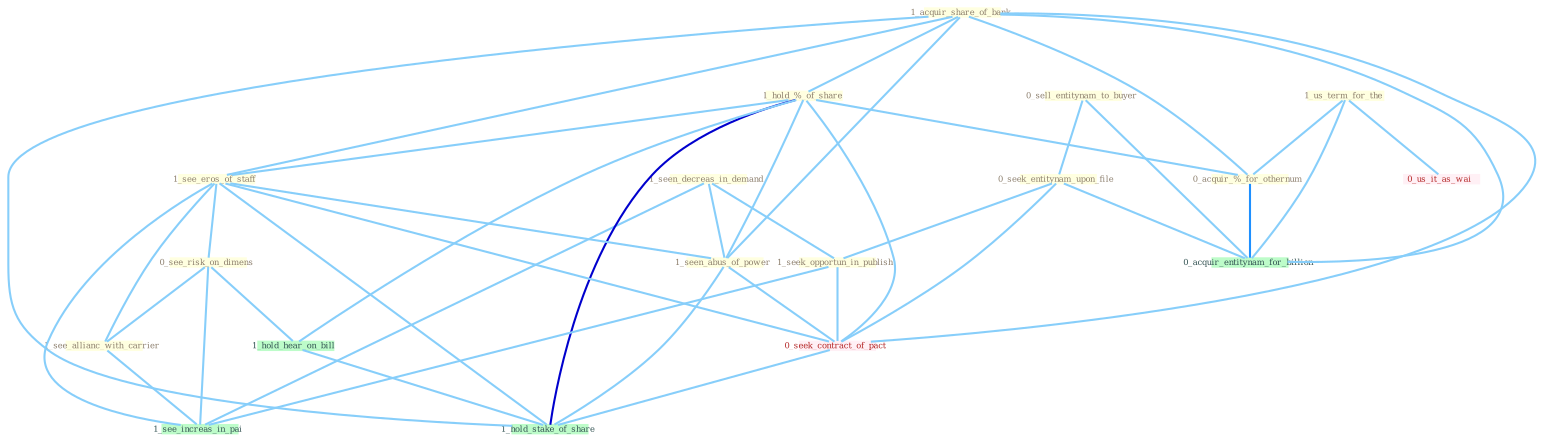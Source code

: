 Graph G{ 
    node
    [shape=polygon,style=filled,width=.5,height=.06,color="#BDFCC9",fixedsize=true,fontsize=4,
    fontcolor="#2f4f4f"];
    {node
    [color="#ffffe0", fontcolor="#8b7d6b"] "1_acquir_share_of_bank " "1_seen_decreas_in_demand " "1_us_term_for_the " "0_sell_entitynam_to_buyer " "1_hold_%_of_share " "1_see_eros_of_staff " "0_seek_entitynam_upon_file " "1_seen_abus_of_power " "0_see_risk_on_dimens " "1_see_allianc_with_carrier " "1_seek_opportun_in_publish " "0_acquir_%_for_othernum "}
{node [color="#fff0f5", fontcolor="#b22222"] "0_seek_contract_of_pact " "0_us_it_as_wai "}
edge [color="#B0E2FF"];

	"1_acquir_share_of_bank " -- "1_hold_%_of_share " [w="1", color="#87cefa" ];
	"1_acquir_share_of_bank " -- "1_see_eros_of_staff " [w="1", color="#87cefa" ];
	"1_acquir_share_of_bank " -- "1_seen_abus_of_power " [w="1", color="#87cefa" ];
	"1_acquir_share_of_bank " -- "0_acquir_%_for_othernum " [w="1", color="#87cefa" ];
	"1_acquir_share_of_bank " -- "0_seek_contract_of_pact " [w="1", color="#87cefa" ];
	"1_acquir_share_of_bank " -- "0_acquir_entitynam_for_billion " [w="1", color="#87cefa" ];
	"1_acquir_share_of_bank " -- "1_hold_stake_of_share " [w="1", color="#87cefa" ];
	"1_seen_decreas_in_demand " -- "1_seen_abus_of_power " [w="1", color="#87cefa" ];
	"1_seen_decreas_in_demand " -- "1_seek_opportun_in_publish " [w="1", color="#87cefa" ];
	"1_seen_decreas_in_demand " -- "1_see_increas_in_pai " [w="1", color="#87cefa" ];
	"1_us_term_for_the " -- "0_acquir_%_for_othernum " [w="1", color="#87cefa" ];
	"1_us_term_for_the " -- "0_us_it_as_wai " [w="1", color="#87cefa" ];
	"1_us_term_for_the " -- "0_acquir_entitynam_for_billion " [w="1", color="#87cefa" ];
	"0_sell_entitynam_to_buyer " -- "0_seek_entitynam_upon_file " [w="1", color="#87cefa" ];
	"0_sell_entitynam_to_buyer " -- "0_acquir_entitynam_for_billion " [w="1", color="#87cefa" ];
	"1_hold_%_of_share " -- "1_see_eros_of_staff " [w="1", color="#87cefa" ];
	"1_hold_%_of_share " -- "1_seen_abus_of_power " [w="1", color="#87cefa" ];
	"1_hold_%_of_share " -- "0_acquir_%_for_othernum " [w="1", color="#87cefa" ];
	"1_hold_%_of_share " -- "0_seek_contract_of_pact " [w="1", color="#87cefa" ];
	"1_hold_%_of_share " -- "1_hold_hear_on_bill " [w="1", color="#87cefa" ];
	"1_hold_%_of_share " -- "1_hold_stake_of_share " [w="3", color="#0000cd" , len=0.6];
	"1_see_eros_of_staff " -- "1_seen_abus_of_power " [w="1", color="#87cefa" ];
	"1_see_eros_of_staff " -- "0_see_risk_on_dimens " [w="1", color="#87cefa" ];
	"1_see_eros_of_staff " -- "1_see_allianc_with_carrier " [w="1", color="#87cefa" ];
	"1_see_eros_of_staff " -- "0_seek_contract_of_pact " [w="1", color="#87cefa" ];
	"1_see_eros_of_staff " -- "1_see_increas_in_pai " [w="1", color="#87cefa" ];
	"1_see_eros_of_staff " -- "1_hold_stake_of_share " [w="1", color="#87cefa" ];
	"0_seek_entitynam_upon_file " -- "1_seek_opportun_in_publish " [w="1", color="#87cefa" ];
	"0_seek_entitynam_upon_file " -- "0_seek_contract_of_pact " [w="1", color="#87cefa" ];
	"0_seek_entitynam_upon_file " -- "0_acquir_entitynam_for_billion " [w="1", color="#87cefa" ];
	"1_seen_abus_of_power " -- "0_seek_contract_of_pact " [w="1", color="#87cefa" ];
	"1_seen_abus_of_power " -- "1_hold_stake_of_share " [w="1", color="#87cefa" ];
	"0_see_risk_on_dimens " -- "1_see_allianc_with_carrier " [w="1", color="#87cefa" ];
	"0_see_risk_on_dimens " -- "1_see_increas_in_pai " [w="1", color="#87cefa" ];
	"0_see_risk_on_dimens " -- "1_hold_hear_on_bill " [w="1", color="#87cefa" ];
	"1_see_allianc_with_carrier " -- "1_see_increas_in_pai " [w="1", color="#87cefa" ];
	"1_seek_opportun_in_publish " -- "0_seek_contract_of_pact " [w="1", color="#87cefa" ];
	"1_seek_opportun_in_publish " -- "1_see_increas_in_pai " [w="1", color="#87cefa" ];
	"0_acquir_%_for_othernum " -- "0_acquir_entitynam_for_billion " [w="2", color="#1e90ff" , len=0.8];
	"0_seek_contract_of_pact " -- "1_hold_stake_of_share " [w="1", color="#87cefa" ];
	"1_hold_hear_on_bill " -- "1_hold_stake_of_share " [w="1", color="#87cefa" ];
}